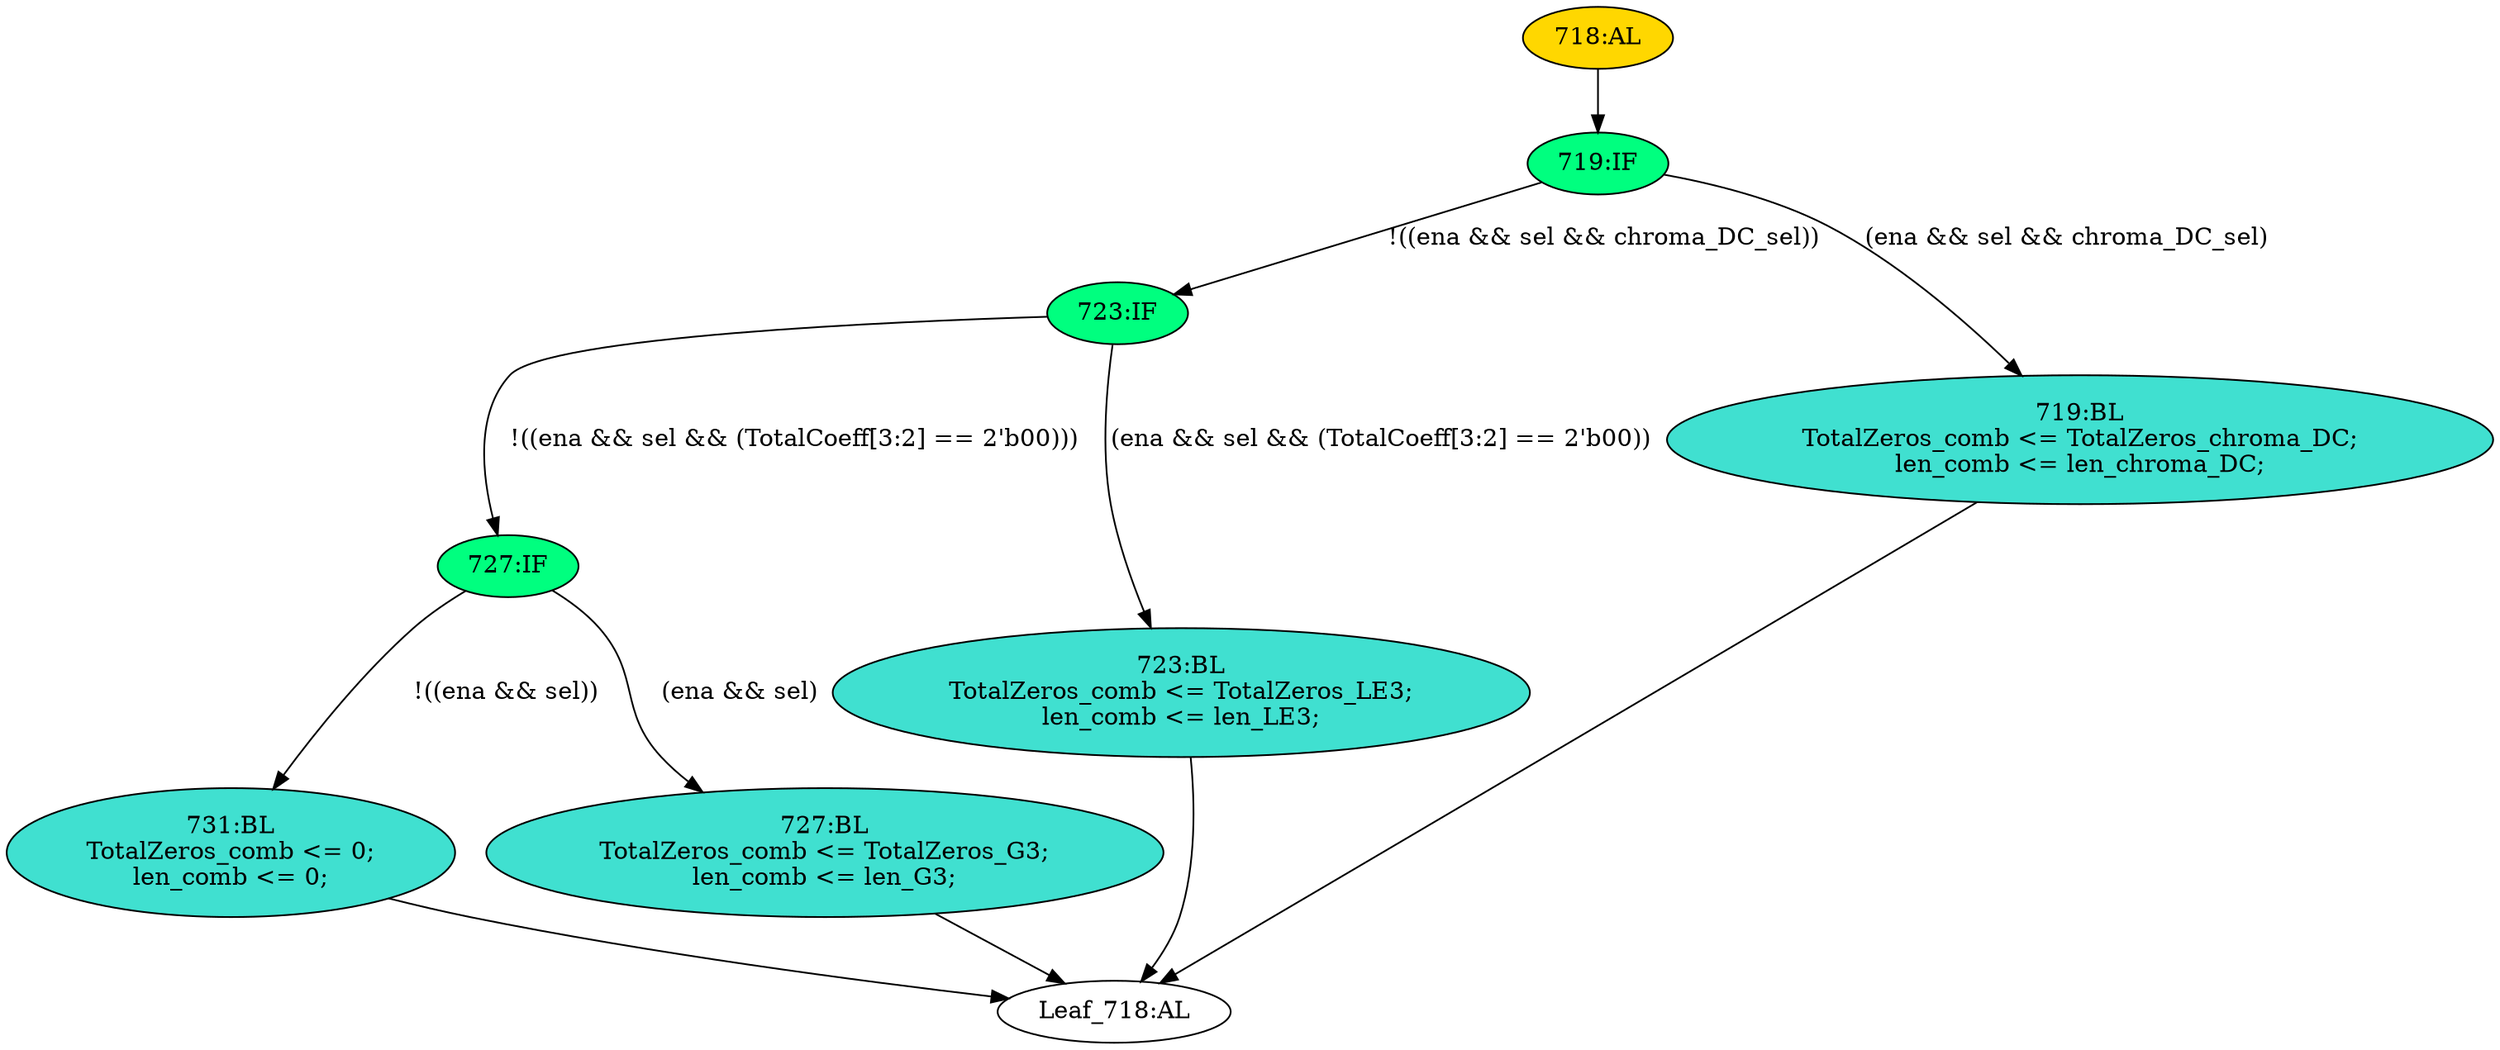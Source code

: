 strict digraph "" {
	node [label="\N"];
	"719:IF"	 [ast="<pyverilog.vparser.ast.IfStatement object at 0x7f0c43f55710>",
		fillcolor=springgreen,
		label="719:IF",
		statements="[]",
		style=filled,
		typ=IfStatement];
	"723:IF"	 [ast="<pyverilog.vparser.ast.IfStatement object at 0x7f0c43f55190>",
		fillcolor=springgreen,
		label="723:IF",
		statements="[]",
		style=filled,
		typ=IfStatement];
	"719:IF" -> "723:IF"	 [cond="['ena', 'sel', 'chroma_DC_sel']",
		label="!((ena && sel && chroma_DC_sel))",
		lineno=719];
	"719:BL"	 [ast="<pyverilog.vparser.ast.Block object at 0x7f0c43f0b810>",
		fillcolor=turquoise,
		label="719:BL
TotalZeros_comb <= TotalZeros_chroma_DC;
len_comb <= len_chroma_DC;",
		statements="[<pyverilog.vparser.ast.NonblockingSubstitution object at 0x7f0c43f0bd90>, <pyverilog.vparser.ast.NonblockingSubstitution object \
at 0x7f0c43f0b950>]",
		style=filled,
		typ=Block];
	"719:IF" -> "719:BL"	 [cond="['ena', 'sel', 'chroma_DC_sel']",
		label="(ena && sel && chroma_DC_sel)",
		lineno=719];
	"718:AL"	 [ast="<pyverilog.vparser.ast.Always object at 0x7f0c43f0be10>",
		clk_sens=False,
		fillcolor=gold,
		label="718:AL",
		sens="['len_LE3', 'TotalZeros_chroma_DC', 'TotalZeros_LE3', 'len_chroma_DC', 'len_G3', 'TotalZeros_G3']",
		statements="[]",
		style=filled,
		typ=Always,
		use_var="['ena', 'sel', 'len_LE3', 'TotalZeros_chroma_DC', 'TotalZeros_LE3', 'len_chroma_DC', 'len_G3', 'TotalZeros_G3', 'chroma_DC_sel', '\
TotalCoeff']"];
	"718:AL" -> "719:IF"	 [cond="[]",
		lineno=None];
	"727:IF"	 [ast="<pyverilog.vparser.ast.IfStatement object at 0x7f0c43f55f10>",
		fillcolor=springgreen,
		label="727:IF",
		statements="[]",
		style=filled,
		typ=IfStatement];
	"731:BL"	 [ast="<pyverilog.vparser.ast.Block object at 0x7f0c43f55b10>",
		fillcolor=turquoise,
		label="731:BL
TotalZeros_comb <= 0;
len_comb <= 0;",
		statements="[<pyverilog.vparser.ast.NonblockingSubstitution object at 0x7f0c43f55d50>, <pyverilog.vparser.ast.NonblockingSubstitution object \
at 0x7f0c43f55550>]",
		style=filled,
		typ=Block];
	"727:IF" -> "731:BL"	 [cond="['ena', 'sel']",
		label="!((ena && sel))",
		lineno=727];
	"727:BL"	 [ast="<pyverilog.vparser.ast.Block object at 0x7f0c43f55fd0>",
		fillcolor=turquoise,
		label="727:BL
TotalZeros_comb <= TotalZeros_G3;
len_comb <= len_G3;",
		statements="[<pyverilog.vparser.ast.NonblockingSubstitution object at 0x7f0c43f557d0>, <pyverilog.vparser.ast.NonblockingSubstitution object \
at 0x7f0c43f55f50>]",
		style=filled,
		typ=Block];
	"727:IF" -> "727:BL"	 [cond="['ena', 'sel']",
		label="(ena && sel)",
		lineno=727];
	"Leaf_718:AL"	 [def_var="['TotalZeros_comb', 'len_comb']",
		label="Leaf_718:AL"];
	"731:BL" -> "Leaf_718:AL"	 [cond="[]",
		lineno=None];
	"723:IF" -> "727:IF"	 [cond="['ena', 'sel', 'TotalCoeff']",
		label="!((ena && sel && (TotalCoeff[3:2] == 2'b00)))",
		lineno=723];
	"723:BL"	 [ast="<pyverilog.vparser.ast.Block object at 0x7f0c43f0bf90>",
		fillcolor=turquoise,
		label="723:BL
TotalZeros_comb <= TotalZeros_LE3;
len_comb <= len_LE3;",
		statements="[<pyverilog.vparser.ast.NonblockingSubstitution object at 0x7f0c43f0bad0>, <pyverilog.vparser.ast.NonblockingSubstitution object \
at 0x7f0c43f0b090>]",
		style=filled,
		typ=Block];
	"723:IF" -> "723:BL"	 [cond="['ena', 'sel', 'TotalCoeff']",
		label="(ena && sel && (TotalCoeff[3:2] == 2'b00))",
		lineno=723];
	"723:BL" -> "Leaf_718:AL"	 [cond="[]",
		lineno=None];
	"727:BL" -> "Leaf_718:AL"	 [cond="[]",
		lineno=None];
	"719:BL" -> "Leaf_718:AL"	 [cond="[]",
		lineno=None];
}
